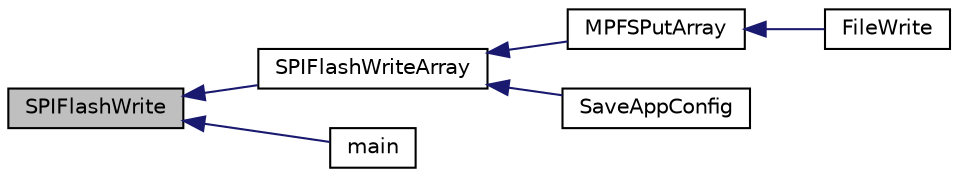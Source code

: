 digraph "SPIFlashWrite"
{
  edge [fontname="Helvetica",fontsize="10",labelfontname="Helvetica",labelfontsize="10"];
  node [fontname="Helvetica",fontsize="10",shape=record];
  rankdir="LR";
  Node1 [label="SPIFlashWrite",height=0.2,width=0.4,color="black", fillcolor="grey75", style="filled", fontcolor="black"];
  Node1 -> Node2 [dir="back",color="midnightblue",fontsize="10",style="solid",fontname="Helvetica"];
  Node2 [label="SPIFlashWriteArray",height=0.2,width=0.4,color="black", fillcolor="white", style="filled",URL="$_s_p_i_flash_8c.html#a83562e6fd8ec75b9f1eadbb183befc7c"];
  Node2 -> Node3 [dir="back",color="midnightblue",fontsize="10",style="solid",fontname="Helvetica"];
  Node3 [label="MPFSPutArray",height=0.2,width=0.4,color="black", fillcolor="white", style="filled",URL="$_m_p_f_s2_8c.html#afa47da09a3cdc268e36c7b5d1b519cf2"];
  Node3 -> Node4 [dir="back",color="midnightblue",fontsize="10",style="solid",fontname="Helvetica"];
  Node4 [label="FileWrite",height=0.2,width=0.4,color="black", fillcolor="white", style="filled",URL="$_file_system_8c.html#a5a51d1c63c78a5ff6e60d54e17799739"];
  Node2 -> Node5 [dir="back",color="midnightblue",fontsize="10",style="solid",fontname="Helvetica"];
  Node5 [label="SaveAppConfig",height=0.2,width=0.4,color="black", fillcolor="white", style="filled",URL="$_main_demo_8h.html#a80191ae89d61145b47405d9bdda338f1"];
  Node1 -> Node6 [dir="back",color="midnightblue",fontsize="10",style="solid",fontname="Helvetica"];
  Node6 [label="main",height=0.2,width=0.4,color="black", fillcolor="white", style="filled",URL="$_main_demo_8c.html#a6288eba0f8e8ad3ab1544ad731eb7667"];
}
